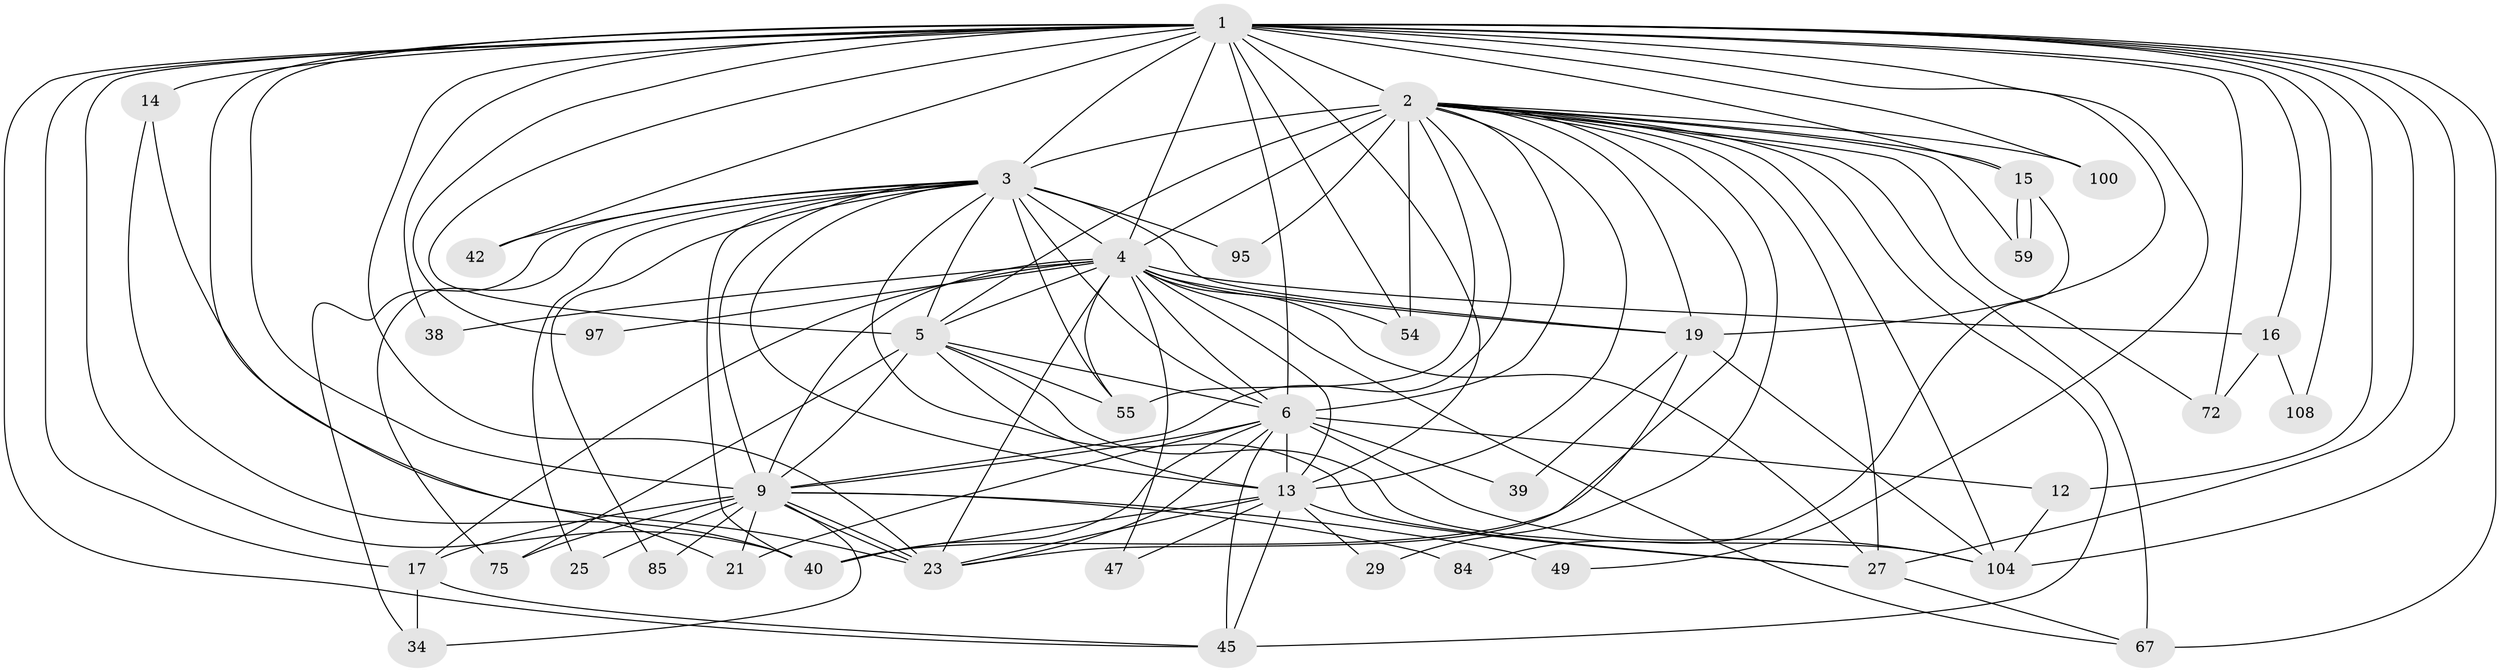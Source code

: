 // original degree distribution, {27: 0.014705882352941176, 23: 0.007352941176470588, 30: 0.007352941176470588, 18: 0.022058823529411766, 21: 0.007352941176470588, 26: 0.007352941176470588, 19: 0.007352941176470588, 13: 0.007352941176470588, 4: 0.10294117647058823, 10: 0.007352941176470588, 6: 0.014705882352941176, 5: 0.029411764705882353, 3: 0.20588235294117646, 2: 0.5294117647058824, 7: 0.029411764705882353}
// Generated by graph-tools (version 1.1) at 2025/17/03/04/25 18:17:35]
// undirected, 40 vertices, 123 edges
graph export_dot {
graph [start="1"]
  node [color=gray90,style=filled];
  1 [super="+7"];
  2 [super="+110+113+109+69+101+71+88+74+51+92+8+33"];
  3 [super="+36"];
  4 [super="+10+105+96+115"];
  5;
  6 [super="+98"];
  9 [super="+80+26+70+30"];
  12 [super="+20"];
  13 [super="+35+18+50+111+121+61"];
  14;
  15 [super="+52"];
  16;
  17 [super="+58"];
  19 [super="+28"];
  21 [super="+41"];
  23 [super="+112+93+56+48"];
  25;
  27 [super="+73+129"];
  29;
  34 [super="+91"];
  38 [super="+107"];
  39;
  40 [super="+127+103+64"];
  42;
  45 [super="+63"];
  47;
  49;
  54;
  55 [super="+78"];
  59 [super="+90"];
  67 [super="+77"];
  72 [super="+134"];
  75 [super="+89"];
  84;
  85;
  95;
  97 [super="+117"];
  100;
  104 [super="+118+135+124+133"];
  108;
  1 -- 2 [weight=12];
  1 -- 3 [weight=8];
  1 -- 4 [weight=4];
  1 -- 5 [weight=3];
  1 -- 6 [weight=2];
  1 -- 9 [weight=2];
  1 -- 12 [weight=2];
  1 -- 15 [weight=3];
  1 -- 16;
  1 -- 38 [weight=2];
  1 -- 49;
  1 -- 54;
  1 -- 23 [weight=2];
  1 -- 13 [weight=3];
  1 -- 72;
  1 -- 14 [weight=2];
  1 -- 17;
  1 -- 19 [weight=2];
  1 -- 27 [weight=2];
  1 -- 97 [weight=2];
  1 -- 100;
  1 -- 40 [weight=2];
  1 -- 42;
  1 -- 104;
  1 -- 108;
  1 -- 45;
  1 -- 67;
  1 -- 21;
  2 -- 3 [weight=8];
  2 -- 4 [weight=6];
  2 -- 5 [weight=4];
  2 -- 6 [weight=3];
  2 -- 9 [weight=4];
  2 -- 13;
  2 -- 15 [weight=2];
  2 -- 19 [weight=2];
  2 -- 104 [weight=2];
  2 -- 54;
  2 -- 67;
  2 -- 72;
  2 -- 27;
  2 -- 29;
  2 -- 95;
  2 -- 100;
  2 -- 40;
  2 -- 45;
  2 -- 55;
  2 -- 59;
  3 -- 4 [weight=2];
  3 -- 5;
  3 -- 6;
  3 -- 9 [weight=2];
  3 -- 25;
  3 -- 34;
  3 -- 42;
  3 -- 55 [weight=2];
  3 -- 75;
  3 -- 85;
  3 -- 95;
  3 -- 27;
  3 -- 13;
  3 -- 40;
  3 -- 19;
  4 -- 5 [weight=2];
  4 -- 6 [weight=2];
  4 -- 9 [weight=2];
  4 -- 47;
  4 -- 97;
  4 -- 23;
  4 -- 67;
  4 -- 38;
  4 -- 13;
  4 -- 16;
  4 -- 54;
  4 -- 55;
  4 -- 27;
  4 -- 19 [weight=3];
  4 -- 17 [weight=3];
  5 -- 6;
  5 -- 9 [weight=3];
  5 -- 75;
  5 -- 55;
  5 -- 104;
  5 -- 13;
  6 -- 9;
  6 -- 13;
  6 -- 21;
  6 -- 39;
  6 -- 40;
  6 -- 104;
  6 -- 45;
  6 -- 23;
  6 -- 12;
  9 -- 17;
  9 -- 21;
  9 -- 23;
  9 -- 23;
  9 -- 25;
  9 -- 34;
  9 -- 49;
  9 -- 84;
  9 -- 85;
  9 -- 75;
  12 -- 104;
  13 -- 45;
  13 -- 40 [weight=2];
  13 -- 27;
  13 -- 47;
  13 -- 29;
  13 -- 23;
  14 -- 23;
  14 -- 40;
  15 -- 59;
  15 -- 59;
  15 -- 84;
  16 -- 108;
  16 -- 72;
  17 -- 45;
  17 -- 34;
  19 -- 39;
  19 -- 23;
  19 -- 104;
  27 -- 67;
}
